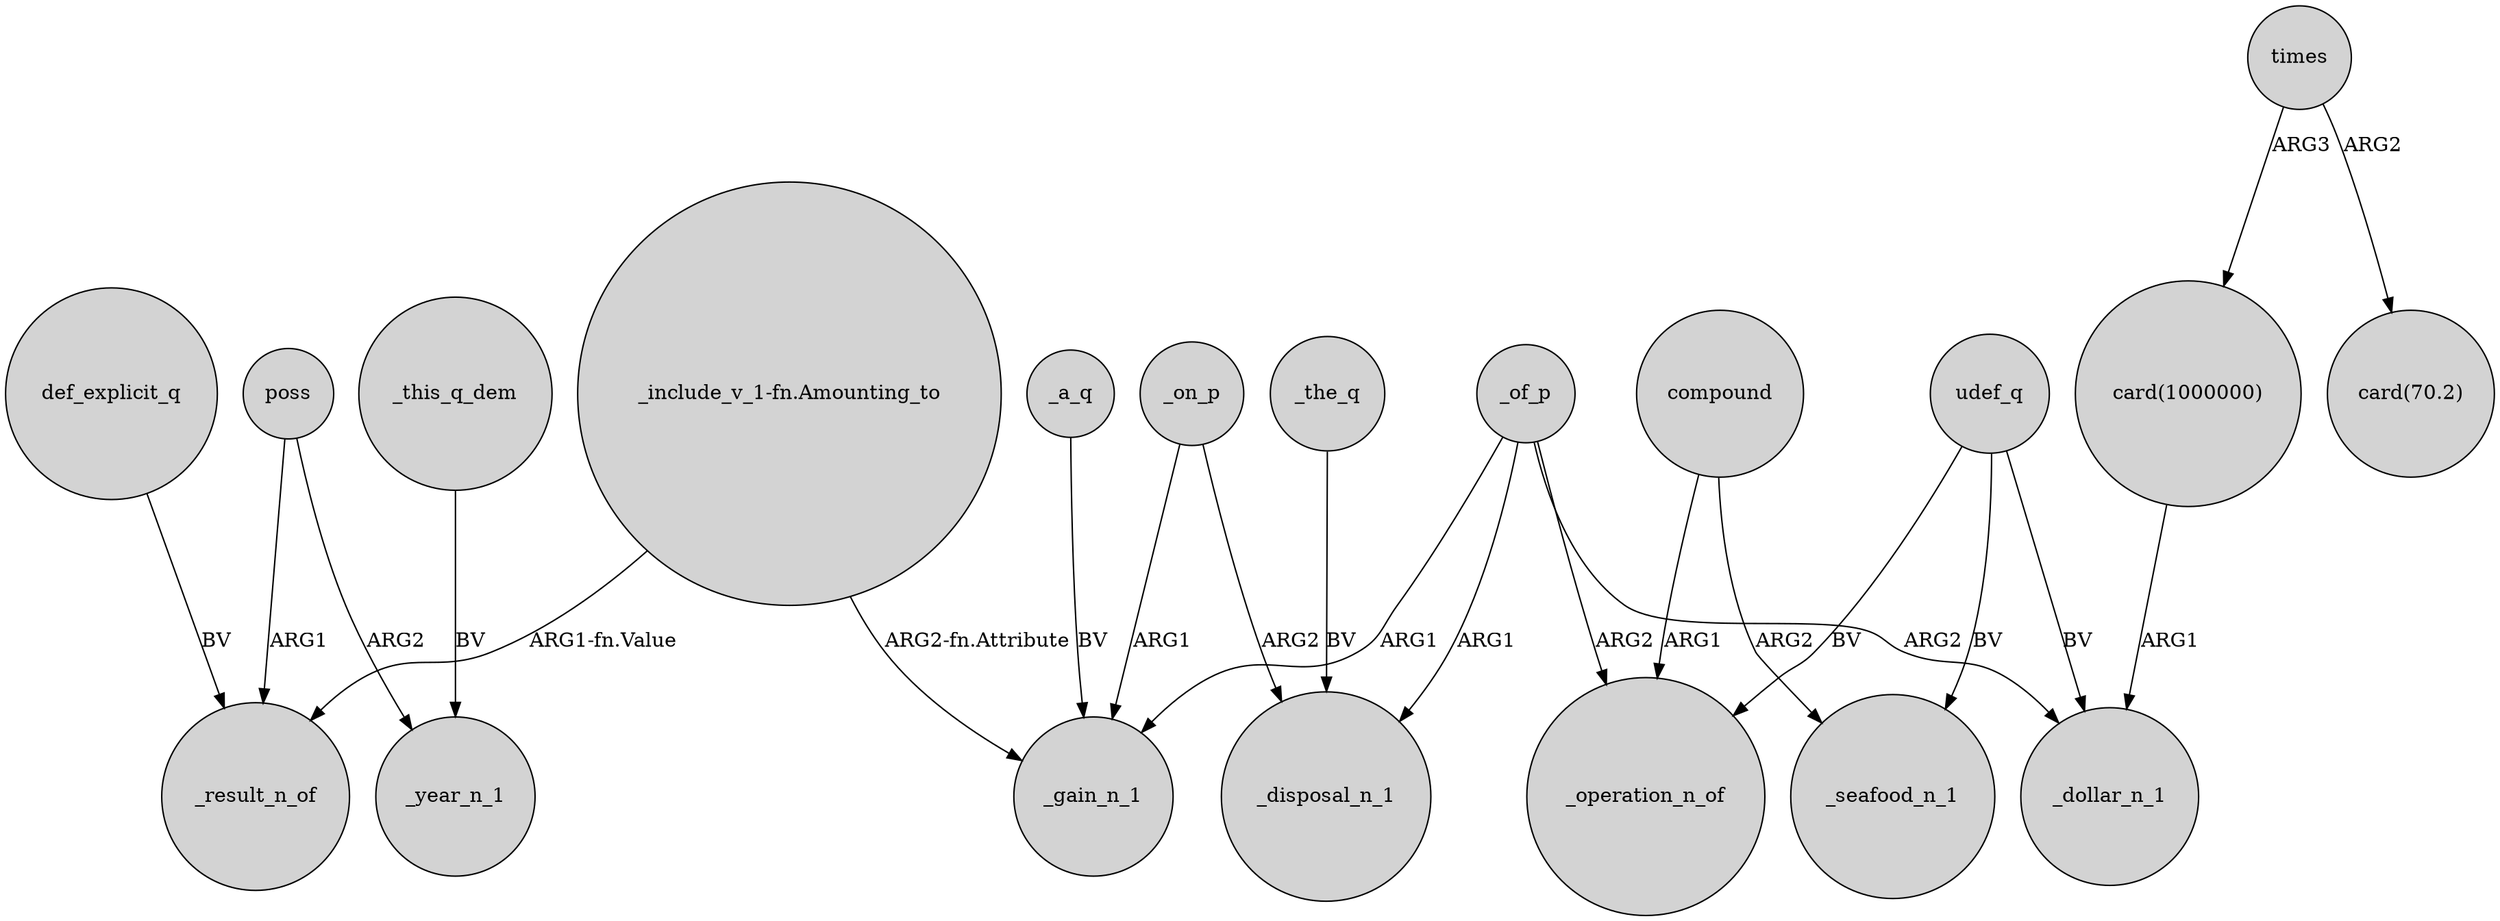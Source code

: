 digraph {
	node [shape=circle style=filled]
	"_include_v_1-fn.Amounting_to" -> _result_n_of [label="ARG1-fn.Value"]
	_the_q -> _disposal_n_1 [label=BV]
	_on_p -> _disposal_n_1 [label=ARG2]
	compound -> _seafood_n_1 [label=ARG2]
	times -> "card(1000000)" [label=ARG3]
	poss -> _year_n_1 [label=ARG2]
	"_include_v_1-fn.Amounting_to" -> _gain_n_1 [label="ARG2-fn.Attribute"]
	_of_p -> _operation_n_of [label=ARG2]
	compound -> _operation_n_of [label=ARG1]
	_of_p -> _gain_n_1 [label=ARG1]
	udef_q -> _operation_n_of [label=BV]
	udef_q -> _dollar_n_1 [label=BV]
	_a_q -> _gain_n_1 [label=BV]
	"card(1000000)" -> _dollar_n_1 [label=ARG1]
	_this_q_dem -> _year_n_1 [label=BV]
	_on_p -> _gain_n_1 [label=ARG1]
	def_explicit_q -> _result_n_of [label=BV]
	_of_p -> _disposal_n_1 [label=ARG1]
	udef_q -> _seafood_n_1 [label=BV]
	_of_p -> _dollar_n_1 [label=ARG2]
	times -> "card(70.2)" [label=ARG2]
	poss -> _result_n_of [label=ARG1]
}
